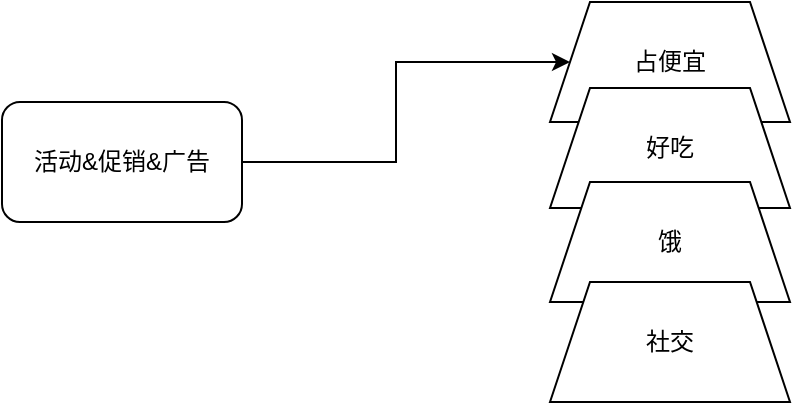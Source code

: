 <mxfile version="14.0.0" type="github">
  <diagram id="4dkKXYNTAWK5__7AtTli" name="Page-1">
    <mxGraphModel dx="1127" dy="431" grid="1" gridSize="10" guides="1" tooltips="1" connect="1" arrows="1" fold="1" page="1" pageScale="1" pageWidth="827" pageHeight="1169" math="0" shadow="0">
      <root>
        <mxCell id="0" />
        <mxCell id="1" parent="0" />
        <mxCell id="rxXV3Al38AFxh0UGhGaE-3" style="edgeStyle=orthogonalEdgeStyle;rounded=0;orthogonalLoop=1;jettySize=auto;html=1;" edge="1" parent="1" source="rxXV3Al38AFxh0UGhGaE-1" target="rxXV3Al38AFxh0UGhGaE-2">
          <mxGeometry relative="1" as="geometry" />
        </mxCell>
        <mxCell id="rxXV3Al38AFxh0UGhGaE-1" value="活动&amp;amp;促销&amp;amp;广告" style="rounded=1;whiteSpace=wrap;html=1;" vertex="1" parent="1">
          <mxGeometry x="140" y="180" width="120" height="60" as="geometry" />
        </mxCell>
        <mxCell id="rxXV3Al38AFxh0UGhGaE-2" value="占便宜" style="shape=trapezoid;perimeter=trapezoidPerimeter;whiteSpace=wrap;html=1;fixedSize=1;" vertex="1" parent="1">
          <mxGeometry x="414" y="130" width="120" height="60" as="geometry" />
        </mxCell>
        <mxCell id="rxXV3Al38AFxh0UGhGaE-4" value="好吃" style="shape=trapezoid;perimeter=trapezoidPerimeter;whiteSpace=wrap;html=1;fixedSize=1;" vertex="1" parent="1">
          <mxGeometry x="414" y="173" width="120" height="60" as="geometry" />
        </mxCell>
        <mxCell id="rxXV3Al38AFxh0UGhGaE-5" value="饿" style="shape=trapezoid;perimeter=trapezoidPerimeter;whiteSpace=wrap;html=1;fixedSize=1;" vertex="1" parent="1">
          <mxGeometry x="414" y="220" width="120" height="60" as="geometry" />
        </mxCell>
        <mxCell id="rxXV3Al38AFxh0UGhGaE-6" value="社交" style="shape=trapezoid;perimeter=trapezoidPerimeter;whiteSpace=wrap;html=1;fixedSize=1;" vertex="1" parent="1">
          <mxGeometry x="414" y="270" width="120" height="60" as="geometry" />
        </mxCell>
      </root>
    </mxGraphModel>
  </diagram>
</mxfile>
